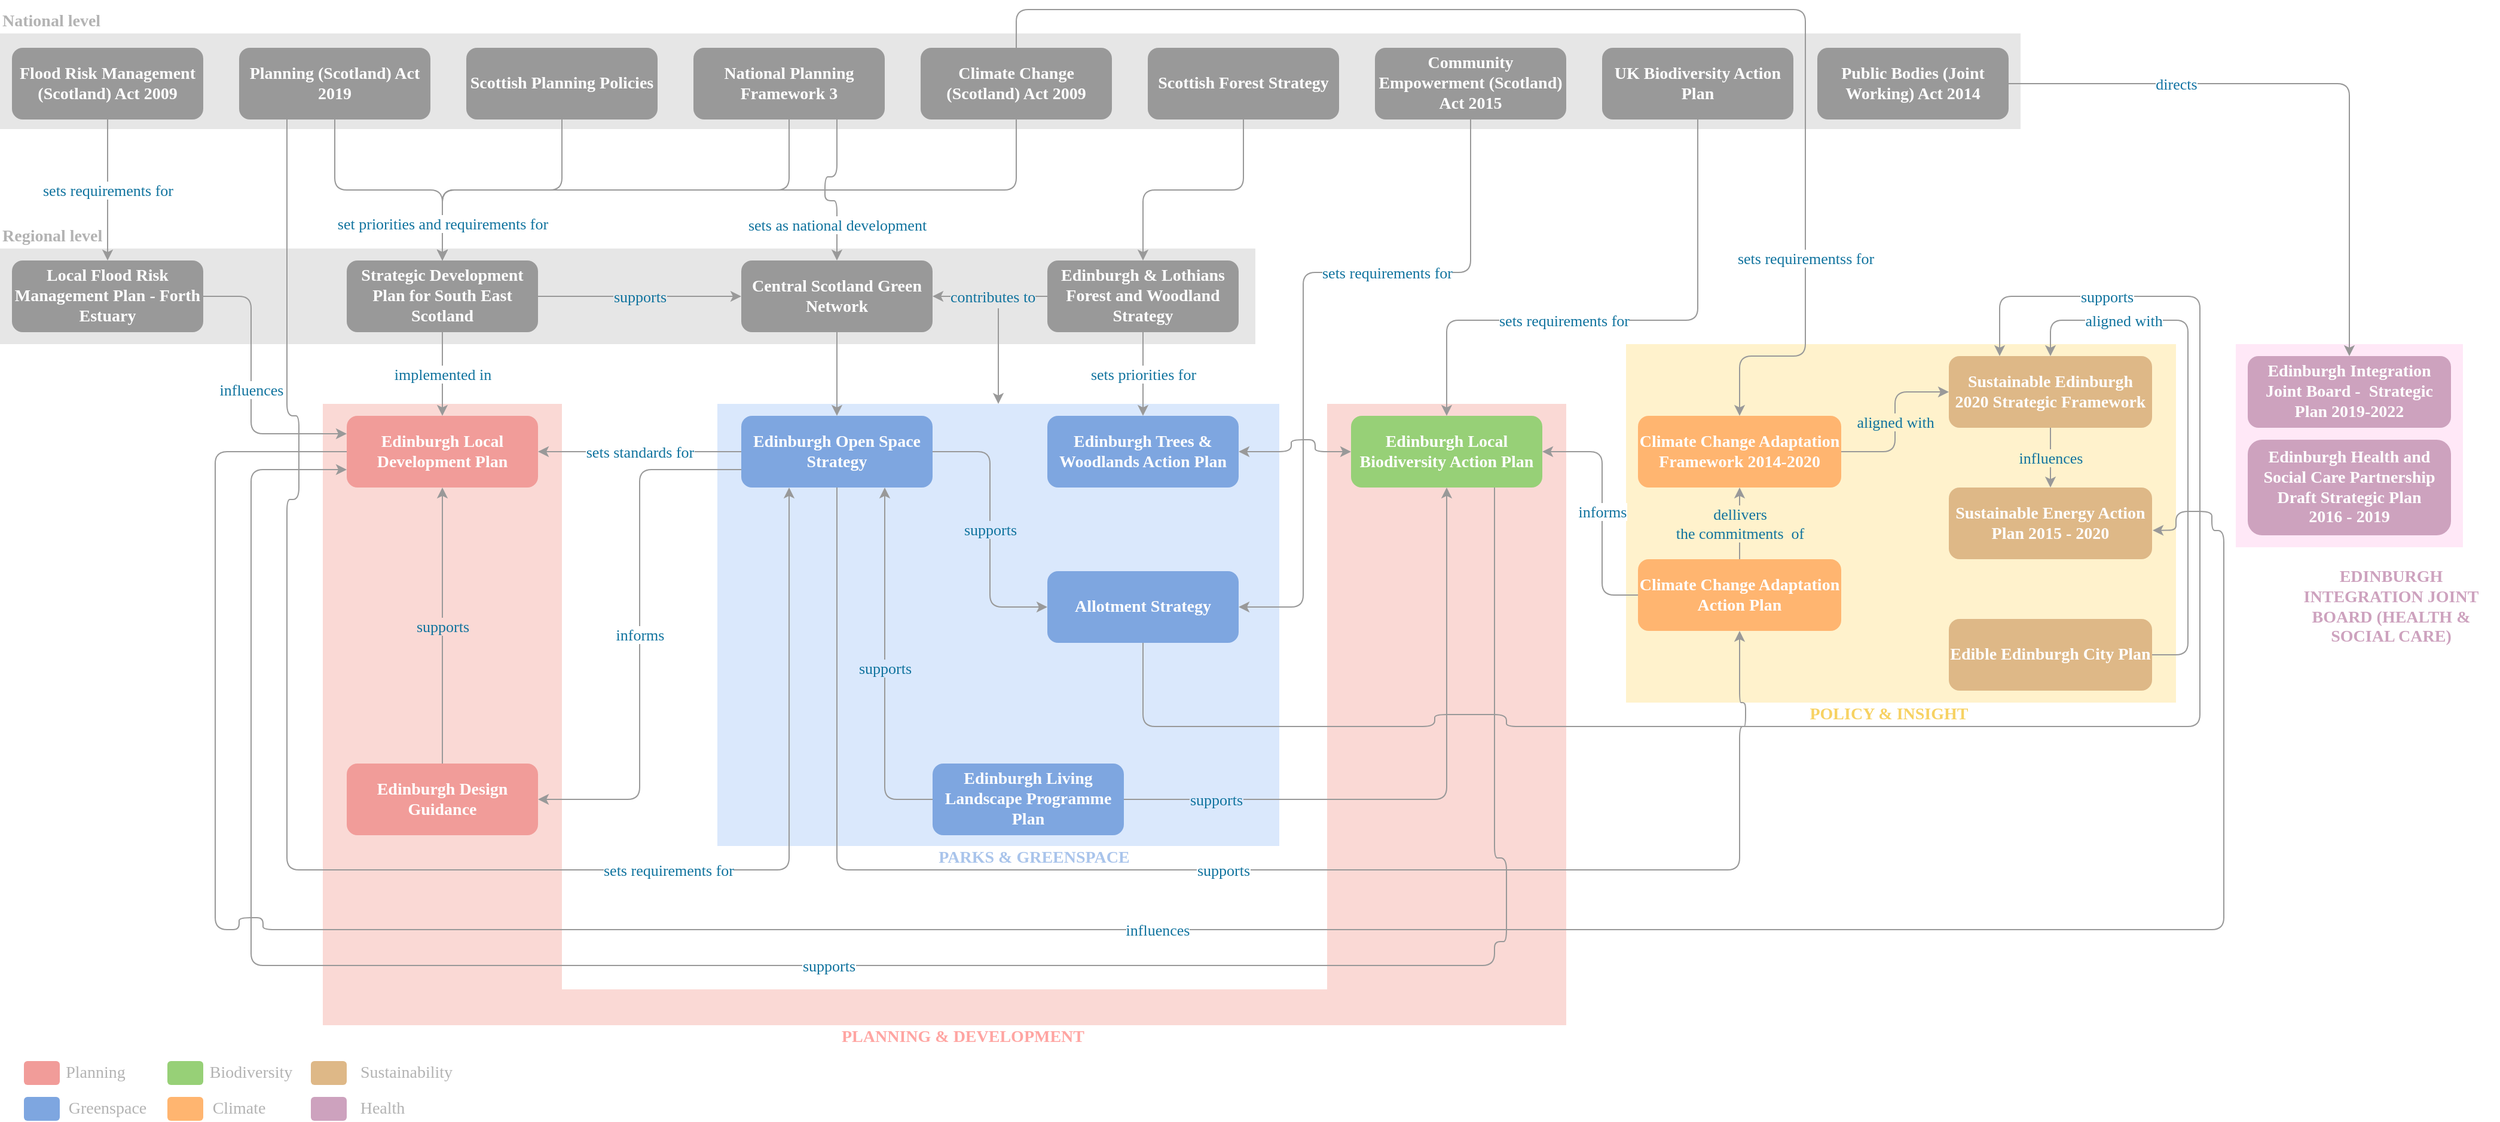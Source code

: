<mxfile version="13.6.0" type="github">
  <diagram id="8Yflhy8udfIKwnyC9lQC" name="Page-1">
    <mxGraphModel dx="1238" dy="-1700" grid="1" gridSize="10" guides="1" tooltips="1" connect="1" arrows="1" fold="1" page="1" pageScale="1" pageWidth="1169" pageHeight="827" math="0" shadow="0">
      <root>
        <mxCell id="0" />
        <mxCell id="1" parent="0" />
        <mxCell id="Hf7quNikZ0JMG7ykfvhg-1" value="" style="rounded=0;whiteSpace=wrap;html=1;fontFamily=Tahoma;fontSize=13;strokeColor=none;fillColor=#ffe8f7;" parent="1" vertex="1">
          <mxGeometry x="1930" y="2840" width="190" height="170" as="geometry" />
        </mxCell>
        <mxCell id="Hf7quNikZ0JMG7ykfvhg-2" value="" style="rounded=0;whiteSpace=wrap;html=1;fillColor=#E6E6E6;fontFamily=Tahoma;fontSize=13;strokeColor=none;" parent="1" vertex="1">
          <mxGeometry x="60" y="2760" width="1050" height="80" as="geometry" />
        </mxCell>
        <mxCell id="Hf7quNikZ0JMG7ykfvhg-3" value="" style="rounded=0;whiteSpace=wrap;html=1;fillColor=#E6E6E6;fontFamily=Tahoma;fontSize=13;strokeColor=none;" parent="1" vertex="1">
          <mxGeometry x="60" y="2580" width="1690" height="80" as="geometry" />
        </mxCell>
        <mxCell id="Hf7quNikZ0JMG7ykfvhg-4" value="" style="rounded=0;whiteSpace=wrap;html=1;fillColor=#FFF2CC;fontFamily=Tahoma;fontSize=13;strokeColor=none;" parent="1" vertex="1">
          <mxGeometry x="1420" y="2840" width="460" height="300" as="geometry" />
        </mxCell>
        <mxCell id="Hf7quNikZ0JMG7ykfvhg-5" value="" style="rounded=0;whiteSpace=wrap;html=1;fillColor=#fad9d5;fontFamily=Tahoma;fontSize=13;strokeColor=none;" parent="1" vertex="1">
          <mxGeometry x="1170" y="2890" width="200" height="520" as="geometry" />
        </mxCell>
        <mxCell id="Hf7quNikZ0JMG7ykfvhg-6" value="" style="rounded=0;whiteSpace=wrap;html=1;fillColor=#FAD9D5;fontFamily=Tahoma;fontSize=13;strokeColor=none;" parent="1" vertex="1">
          <mxGeometry x="330" y="2890" width="200" height="520" as="geometry" />
        </mxCell>
        <mxCell id="Hf7quNikZ0JMG7ykfvhg-7" value="" style="edgeStyle=orthogonalEdgeStyle;orthogonalLoop=1;jettySize=auto;html=1;labelBackgroundColor=#FFF2CC;startArrow=classic;startFill=1;endArrow=none;endFill=0;strokeColor=#999999;fontFamily=Tahoma;fontSize=14;fontColor=#F7D263;" parent="1" source="Hf7quNikZ0JMG7ykfvhg-8" edge="1">
          <mxGeometry relative="1" as="geometry">
            <mxPoint x="895" y="2810" as="targetPoint" />
          </mxGeometry>
        </mxCell>
        <mxCell id="Hf7quNikZ0JMG7ykfvhg-8" value="" style="rounded=0;whiteSpace=wrap;html=1;fillColor=#DAE8FC;fontFamily=Tahoma;fontSize=13;strokeColor=none;" parent="1" vertex="1">
          <mxGeometry x="660" y="2890" width="470" height="370" as="geometry" />
        </mxCell>
        <mxCell id="Hf7quNikZ0JMG7ykfvhg-9" value="sets requirements for" style="edgeStyle=orthogonalEdgeStyle;rounded=1;orthogonalLoop=1;jettySize=auto;html=1;exitX=0.5;exitY=1;exitDx=0;exitDy=0;entryX=0.5;entryY=0;entryDx=0;entryDy=0;strokeColor=#999999;fontFamily=Tahoma;fontSize=13;fontColor=#10739E;" parent="1" source="Hf7quNikZ0JMG7ykfvhg-10" target="Hf7quNikZ0JMG7ykfvhg-29" edge="1">
          <mxGeometry relative="1" as="geometry" />
        </mxCell>
        <mxCell id="Hf7quNikZ0JMG7ykfvhg-10" value="Flood Risk Management (Scotland) Act 2009" style="rounded=1;fillColor=#999999;strokeColor=none;fontColor=#FFFFFF;fontStyle=1;fontFamily=Tahoma;fontSize=14;whiteSpace=wrap;" parent="1" vertex="1">
          <mxGeometry x="70" y="2592" width="160" height="60" as="geometry" />
        </mxCell>
        <mxCell id="Hf7quNikZ0JMG7ykfvhg-11" style="edgeStyle=orthogonalEdgeStyle;orthogonalLoop=1;jettySize=auto;html=1;exitX=0.5;exitY=1;exitDx=0;exitDy=0;entryX=0.5;entryY=0;entryDx=0;entryDy=0;strokeColor=#999999;" parent="1" source="Hf7quNikZ0JMG7ykfvhg-13" target="Hf7quNikZ0JMG7ykfvhg-32" edge="1">
          <mxGeometry relative="1" as="geometry" />
        </mxCell>
        <mxCell id="Hf7quNikZ0JMG7ykfvhg-12" value="sets requirements for" style="edgeStyle=orthogonalEdgeStyle;orthogonalLoop=1;jettySize=auto;html=1;exitX=0.25;exitY=1;exitDx=0;exitDy=0;startFill=0;strokeColor=#999999;entryX=0.25;entryY=1;entryDx=0;entryDy=0;fontFamily=Tahoma;fontSize=13;fontColor=#10739E;" parent="1" source="Hf7quNikZ0JMG7ykfvhg-13" target="Hf7quNikZ0JMG7ykfvhg-44" edge="1">
          <mxGeometry x="0.395" relative="1" as="geometry">
            <mxPoint x="733" y="2960" as="targetPoint" />
            <Array as="points">
              <mxPoint x="300" y="2900" />
              <mxPoint x="310" y="2900" />
              <mxPoint x="310" y="2970" />
              <mxPoint x="300" y="2970" />
              <mxPoint x="300" y="3280" />
              <mxPoint x="720" y="3280" />
            </Array>
            <mxPoint x="-1" as="offset" />
          </mxGeometry>
        </mxCell>
        <mxCell id="Hf7quNikZ0JMG7ykfvhg-13" value="Planning (Scotland) Act 2019" style="rounded=1;fillColor=#999999;strokeColor=none;fontColor=#FFFFFF;fontStyle=1;fontFamily=Tahoma;fontSize=14;whiteSpace=wrap;" parent="1" vertex="1">
          <mxGeometry x="260" y="2592" width="160" height="60" as="geometry" />
        </mxCell>
        <mxCell id="Hf7quNikZ0JMG7ykfvhg-14" style="edgeStyle=orthogonalEdgeStyle;orthogonalLoop=1;jettySize=auto;html=1;exitX=0.5;exitY=1;exitDx=0;exitDy=0;strokeColor=#999999;entryX=0.5;entryY=0;entryDx=0;entryDy=0;" parent="1" source="Hf7quNikZ0JMG7ykfvhg-15" target="Hf7quNikZ0JMG7ykfvhg-32" edge="1">
          <mxGeometry relative="1" as="geometry">
            <mxPoint x="360" y="2770" as="targetPoint" />
          </mxGeometry>
        </mxCell>
        <mxCell id="Hf7quNikZ0JMG7ykfvhg-15" value="Scottish Planning Policies" style="rounded=1;fillColor=#999999;strokeColor=none;fontColor=#FFFFFF;fontStyle=1;fontFamily=Tahoma;fontSize=14;whiteSpace=wrap;" parent="1" vertex="1">
          <mxGeometry x="450" y="2592" width="160" height="60" as="geometry" />
        </mxCell>
        <mxCell id="Hf7quNikZ0JMG7ykfvhg-16" style="edgeStyle=orthogonalEdgeStyle;orthogonalLoop=1;jettySize=auto;html=1;exitX=0.5;exitY=1;exitDx=0;exitDy=0;entryX=0.5;entryY=0;entryDx=0;entryDy=0;strokeColor=#999999;" parent="1" source="Hf7quNikZ0JMG7ykfvhg-18" target="Hf7quNikZ0JMG7ykfvhg-32" edge="1">
          <mxGeometry relative="1" as="geometry" />
        </mxCell>
        <mxCell id="Hf7quNikZ0JMG7ykfvhg-17" value="sets as national development" style="edgeStyle=orthogonalEdgeStyle;orthogonalLoop=1;jettySize=auto;html=1;exitX=0.75;exitY=1;exitDx=0;exitDy=0;entryX=0.5;entryY=0;entryDx=0;entryDy=0;strokeColor=#999999;fontFamily=Tahoma;fontSize=13;fontColor=#10739E;" parent="1" source="Hf7quNikZ0JMG7ykfvhg-18" target="Hf7quNikZ0JMG7ykfvhg-34" edge="1">
          <mxGeometry x="0.565" relative="1" as="geometry">
            <Array as="points">
              <mxPoint x="760" y="2700" />
              <mxPoint x="750" y="2700" />
              <mxPoint x="750" y="2720" />
              <mxPoint x="760" y="2720" />
            </Array>
            <mxPoint as="offset" />
          </mxGeometry>
        </mxCell>
        <mxCell id="Hf7quNikZ0JMG7ykfvhg-18" value="National Planning Framework 3" style="rounded=1;fillColor=#999999;strokeColor=none;fontColor=#FFFFFF;fontStyle=1;fontFamily=Tahoma;fontSize=14;whiteSpace=wrap;" parent="1" vertex="1">
          <mxGeometry x="640" y="2592" width="160" height="60" as="geometry" />
        </mxCell>
        <mxCell id="Hf7quNikZ0JMG7ykfvhg-19" value="set priorities and requirements for" style="edgeStyle=orthogonalEdgeStyle;orthogonalLoop=1;jettySize=auto;html=1;exitX=0.5;exitY=1;exitDx=0;exitDy=0;strokeColor=#999999;entryX=0.5;entryY=0;entryDx=0;entryDy=0;fontFamily=Tahoma;fontSize=13;fontColor=#10739E;" parent="1" source="Hf7quNikZ0JMG7ykfvhg-21" target="Hf7quNikZ0JMG7ykfvhg-32" edge="1">
          <mxGeometry x="0.897" relative="1" as="geometry">
            <mxPoint x="360" y="2770" as="targetPoint" />
            <mxPoint as="offset" />
          </mxGeometry>
        </mxCell>
        <mxCell id="Hf7quNikZ0JMG7ykfvhg-20" value="sets requirementss for" style="edgeStyle=orthogonalEdgeStyle;orthogonalLoop=1;jettySize=auto;html=1;exitX=0.5;exitY=0;exitDx=0;exitDy=0;startFill=0;strokeColor=#999999;entryX=0.5;entryY=0;entryDx=0;entryDy=0;fontColor=#10739E;fontFamily=Tahoma;fontSize=13;" parent="1" source="Hf7quNikZ0JMG7ykfvhg-21" target="Hf7quNikZ0JMG7ykfvhg-55" edge="1">
          <mxGeometry x="0.654" relative="1" as="geometry">
            <mxPoint x="1510" y="2880" as="targetPoint" />
            <Array as="points">
              <mxPoint x="910" y="2560" />
              <mxPoint x="1570" y="2560" />
              <mxPoint x="1570" y="2850" />
              <mxPoint x="1515" y="2850" />
            </Array>
            <mxPoint y="1" as="offset" />
          </mxGeometry>
        </mxCell>
        <mxCell id="Hf7quNikZ0JMG7ykfvhg-21" value="Climate Change (Scotland) Act 2009" style="rounded=1;fillColor=#999999;strokeColor=none;fontColor=#FFFFFF;fontStyle=1;fontFamily=Tahoma;fontSize=14;whiteSpace=wrap;" parent="1" vertex="1">
          <mxGeometry x="830" y="2592" width="160" height="60" as="geometry" />
        </mxCell>
        <mxCell id="Hf7quNikZ0JMG7ykfvhg-22" style="edgeStyle=orthogonalEdgeStyle;orthogonalLoop=1;jettySize=auto;html=1;exitX=0.5;exitY=1;exitDx=0;exitDy=0;strokeColor=#999999;" parent="1" source="Hf7quNikZ0JMG7ykfvhg-23" target="Hf7quNikZ0JMG7ykfvhg-37" edge="1">
          <mxGeometry relative="1" as="geometry" />
        </mxCell>
        <mxCell id="Hf7quNikZ0JMG7ykfvhg-23" value="Scottish Forest Strategy" style="rounded=1;fillColor=#999999;strokeColor=none;fontColor=#FFFFFF;fontStyle=1;fontFamily=Tahoma;fontSize=14;whiteSpace=wrap;" parent="1" vertex="1">
          <mxGeometry x="1020" y="2592" width="160" height="60" as="geometry" />
        </mxCell>
        <mxCell id="Hf7quNikZ0JMG7ykfvhg-24" value="sets requirements for" style="edgeStyle=orthogonalEdgeStyle;orthogonalLoop=1;jettySize=auto;html=1;exitX=0.5;exitY=1;exitDx=0;exitDy=0;entryX=1;entryY=0.5;entryDx=0;entryDy=0;strokeColor=#999999;fontColor=#10739E;fontFamily=Tahoma;fontSize=13;" parent="1" source="Hf7quNikZ0JMG7ykfvhg-25" target="Hf7quNikZ0JMG7ykfvhg-48" edge="1">
          <mxGeometry x="-0.342" relative="1" as="geometry">
            <Array as="points">
              <mxPoint x="1290" y="2780" />
              <mxPoint x="1150" y="2780" />
              <mxPoint x="1150" y="3060" />
            </Array>
            <mxPoint as="offset" />
          </mxGeometry>
        </mxCell>
        <mxCell id="Hf7quNikZ0JMG7ykfvhg-25" value="Community Empowerment (Scotland) Act 2015" style="rounded=1;fillColor=#999999;strokeColor=none;fontColor=#FFFFFF;fontStyle=1;fontFamily=Tahoma;fontSize=14;whiteSpace=wrap;" parent="1" vertex="1">
          <mxGeometry x="1210" y="2592" width="160" height="60" as="geometry" />
        </mxCell>
        <mxCell id="Hf7quNikZ0JMG7ykfvhg-26" value="sets requirements for" style="edgeStyle=orthogonalEdgeStyle;orthogonalLoop=1;jettySize=auto;html=1;exitX=0.5;exitY=1;exitDx=0;exitDy=0;entryX=0.5;entryY=0;entryDx=0;entryDy=0;strokeColor=#999999;fontColor=#10739E;fontFamily=Tahoma;fontSize=13;" parent="1" source="Hf7quNikZ0JMG7ykfvhg-27" target="Hf7quNikZ0JMG7ykfvhg-53" edge="1">
          <mxGeometry x="0.224" relative="1" as="geometry">
            <Array as="points">
              <mxPoint x="1480" y="2820" />
              <mxPoint x="1270" y="2820" />
            </Array>
            <mxPoint as="offset" />
          </mxGeometry>
        </mxCell>
        <mxCell id="Hf7quNikZ0JMG7ykfvhg-27" value="UK Biodiversity Action Plan" style="rounded=1;fillColor=#999999;strokeColor=none;fontColor=#FFFFFF;fontStyle=1;fontFamily=Tahoma;fontSize=14;whiteSpace=wrap;" parent="1" vertex="1">
          <mxGeometry x="1400" y="2592" width="160" height="60" as="geometry" />
        </mxCell>
        <mxCell id="Hf7quNikZ0JMG7ykfvhg-28" value="influences" style="edgeStyle=orthogonalEdgeStyle;orthogonalLoop=1;jettySize=auto;html=1;exitX=1;exitY=0.5;exitDx=0;exitDy=0;entryX=0;entryY=0.25;entryDx=0;entryDy=0;startFill=0;strokeColor=#999999;fontFamily=Tahoma;fontSize=13;fontColor=#10739E;" parent="1" source="Hf7quNikZ0JMG7ykfvhg-29" target="Hf7quNikZ0JMG7ykfvhg-39" edge="1">
          <mxGeometry relative="1" as="geometry">
            <Array as="points">
              <mxPoint x="270" y="2800" />
              <mxPoint x="270" y="2915" />
            </Array>
          </mxGeometry>
        </mxCell>
        <mxCell id="Hf7quNikZ0JMG7ykfvhg-29" value="Local Flood Risk Management Plan - Forth Estuary " style="rounded=1;fillColor=#999999;strokeColor=none;fontColor=#FFFFFF;fontStyle=1;fontFamily=Tahoma;fontSize=14;whiteSpace=wrap;" parent="1" vertex="1">
          <mxGeometry x="70" y="2770" width="160" height="60" as="geometry" />
        </mxCell>
        <mxCell id="Hf7quNikZ0JMG7ykfvhg-30" value="supports" style="edgeStyle=orthogonalEdgeStyle;orthogonalLoop=1;jettySize=auto;html=1;exitX=1;exitY=0.5;exitDx=0;exitDy=0;entryX=0;entryY=0.5;entryDx=0;entryDy=0;strokeColor=#999999;fontFamily=Tahoma;fontSize=13;fontColor=#10739E;labelBackgroundColor=#E6E6E6;" parent="1" source="Hf7quNikZ0JMG7ykfvhg-32" target="Hf7quNikZ0JMG7ykfvhg-34" edge="1">
          <mxGeometry relative="1" as="geometry" />
        </mxCell>
        <mxCell id="Hf7quNikZ0JMG7ykfvhg-31" value="implemented in" style="edgeStyle=orthogonalEdgeStyle;orthogonalLoop=1;jettySize=auto;html=1;exitX=0.5;exitY=1;exitDx=0;exitDy=0;entryX=0.5;entryY=0;entryDx=0;entryDy=0;startFill=0;strokeColor=#999999;fontFamily=Tahoma;fontSize=13;fontColor=#10739E;" parent="1" source="Hf7quNikZ0JMG7ykfvhg-32" target="Hf7quNikZ0JMG7ykfvhg-39" edge="1">
          <mxGeometry relative="1" as="geometry" />
        </mxCell>
        <mxCell id="Hf7quNikZ0JMG7ykfvhg-32" value="Strategic Development Plan for South East Scotland" style="rounded=1;fillColor=#999999;strokeColor=none;fontColor=#FFFFFF;fontStyle=1;fontFamily=Tahoma;fontSize=14;whiteSpace=wrap;" parent="1" vertex="1">
          <mxGeometry x="350" y="2770" width="160" height="60" as="geometry" />
        </mxCell>
        <mxCell id="Hf7quNikZ0JMG7ykfvhg-33" style="edgeStyle=orthogonalEdgeStyle;orthogonalLoop=1;jettySize=auto;html=1;exitX=0.5;exitY=1;exitDx=0;exitDy=0;entryX=0.5;entryY=0;entryDx=0;entryDy=0;strokeColor=#999999;" parent="1" source="Hf7quNikZ0JMG7ykfvhg-34" target="Hf7quNikZ0JMG7ykfvhg-44" edge="1">
          <mxGeometry relative="1" as="geometry" />
        </mxCell>
        <mxCell id="Hf7quNikZ0JMG7ykfvhg-34" value="Central Scotland Green Network" style="rounded=1;fillColor=#999999;strokeColor=none;fontColor=#FFFFFF;fontStyle=1;fontFamily=Tahoma;fontSize=14;whiteSpace=wrap;" parent="1" vertex="1">
          <mxGeometry x="680" y="2770" width="160" height="60" as="geometry" />
        </mxCell>
        <mxCell id="Hf7quNikZ0JMG7ykfvhg-35" value="contributes to" style="edgeStyle=orthogonalEdgeStyle;orthogonalLoop=1;jettySize=auto;html=1;exitX=0;exitY=0.5;exitDx=0;exitDy=0;strokeColor=#999999;fontColor=#10739E;fontFamily=Tahoma;fontSize=13;labelBackgroundColor=#E6E6E6;" parent="1" source="Hf7quNikZ0JMG7ykfvhg-37" edge="1">
          <mxGeometry x="-0.042" relative="1" as="geometry">
            <mxPoint x="920.0" y="2800" as="sourcePoint" />
            <mxPoint x="840" y="2800" as="targetPoint" />
            <mxPoint as="offset" />
          </mxGeometry>
        </mxCell>
        <mxCell id="Hf7quNikZ0JMG7ykfvhg-36" value="sets priorities for" style="edgeStyle=orthogonalEdgeStyle;orthogonalLoop=1;jettySize=auto;html=1;exitX=0.5;exitY=1;exitDx=0;exitDy=0;entryX=0.5;entryY=0;entryDx=0;entryDy=0;strokeColor=#999999;fontColor=#10739E;fontFamily=Tahoma;fontSize=13;" parent="1" source="Hf7quNikZ0JMG7ykfvhg-37" target="Hf7quNikZ0JMG7ykfvhg-46" edge="1">
          <mxGeometry relative="1" as="geometry" />
        </mxCell>
        <mxCell id="Hf7quNikZ0JMG7ykfvhg-37" value="Edinburgh &amp; Lothians Forest and Woodland Strategy" style="rounded=1;fillColor=#999999;strokeColor=none;fontColor=#FFFFFF;fontStyle=1;fontFamily=Tahoma;fontSize=14;whiteSpace=wrap;" parent="1" vertex="1">
          <mxGeometry x="936" y="2770" width="160" height="60" as="geometry" />
        </mxCell>
        <mxCell id="Hf7quNikZ0JMG7ykfvhg-38" value="influences" style="edgeStyle=orthogonalEdgeStyle;orthogonalLoop=1;jettySize=auto;html=1;exitX=0;exitY=0.5;exitDx=0;exitDy=0;startFill=0;strokeColor=#999999;entryX=1.003;entryY=0.597;entryDx=0;entryDy=0;entryPerimeter=0;fontColor=#10739E;fontFamily=Tahoma;fontSize=13;" parent="1" source="Hf7quNikZ0JMG7ykfvhg-39" target="Hf7quNikZ0JMG7ykfvhg-61" edge="1">
          <mxGeometry relative="1" as="geometry">
            <mxPoint x="1850" y="3000" as="targetPoint" />
            <Array as="points">
              <mxPoint x="240" y="2930" />
              <mxPoint x="240" y="3330" />
              <mxPoint x="260" y="3330" />
              <mxPoint x="260" y="3320" />
              <mxPoint x="280" y="3320" />
              <mxPoint x="280" y="3330" />
              <mxPoint x="1920" y="3330" />
              <mxPoint x="1920" y="2996" />
              <mxPoint x="1910" y="2996" />
              <mxPoint x="1910" y="2980" />
              <mxPoint x="1880" y="2980" />
              <mxPoint x="1880" y="2996" />
            </Array>
          </mxGeometry>
        </mxCell>
        <mxCell id="Hf7quNikZ0JMG7ykfvhg-39" value="Edinburgh Local Development Plan" style="rounded=1;fillColor=#F19C99;strokeColor=none;fontColor=#FFFFFF;fontStyle=1;fontFamily=Tahoma;fontSize=14;whiteSpace=wrap;" parent="1" vertex="1">
          <mxGeometry x="350" y="2900" width="160" height="60" as="geometry" />
        </mxCell>
        <mxCell id="Hf7quNikZ0JMG7ykfvhg-40" value="sets standards for" style="edgeStyle=orthogonalEdgeStyle;orthogonalLoop=1;jettySize=auto;html=1;exitX=0;exitY=0.5;exitDx=0;exitDy=0;entryX=1;entryY=0.5;entryDx=0;entryDy=0;startFill=0;strokeColor=#999999;fontFamily=Tahoma;fontSize=13;fontColor=#10739E;" parent="1" source="Hf7quNikZ0JMG7ykfvhg-44" target="Hf7quNikZ0JMG7ykfvhg-39" edge="1">
          <mxGeometry relative="1" as="geometry" />
        </mxCell>
        <mxCell id="Hf7quNikZ0JMG7ykfvhg-41" value="informs" style="edgeStyle=orthogonalEdgeStyle;orthogonalLoop=1;jettySize=auto;html=1;exitX=0;exitY=0.75;exitDx=0;exitDy=0;entryX=1;entryY=0.5;entryDx=0;entryDy=0;startFill=0;strokeColor=#999999;fontFamily=Tahoma;fontSize=13;fontColor=#10739E;" parent="1" source="Hf7quNikZ0JMG7ykfvhg-44" target="Hf7quNikZ0JMG7ykfvhg-65" edge="1">
          <mxGeometry relative="1" as="geometry" />
        </mxCell>
        <mxCell id="Hf7quNikZ0JMG7ykfvhg-42" value="supports" style="edgeStyle=orthogonalEdgeStyle;orthogonalLoop=1;jettySize=auto;html=1;exitX=0.5;exitY=1;exitDx=0;exitDy=0;entryX=0.5;entryY=1;entryDx=0;entryDy=0;startFill=0;strokeColor=#999999;fontColor=#10739E;fontFamily=Tahoma;fontSize=13;" parent="1" source="Hf7quNikZ0JMG7ykfvhg-44" target="Hf7quNikZ0JMG7ykfvhg-58" edge="1">
          <mxGeometry relative="1" as="geometry">
            <Array as="points">
              <mxPoint x="760" y="3280" />
              <mxPoint x="1515" y="3280" />
              <mxPoint x="1515" y="3160" />
              <mxPoint x="1520" y="3160" />
              <mxPoint x="1520" y="3140" />
              <mxPoint x="1515" y="3140" />
            </Array>
          </mxGeometry>
        </mxCell>
        <mxCell id="Hf7quNikZ0JMG7ykfvhg-43" value="supports" style="edgeStyle=orthogonalEdgeStyle;orthogonalLoop=1;jettySize=auto;html=1;exitX=1;exitY=0.5;exitDx=0;exitDy=0;entryX=0;entryY=0.5;entryDx=0;entryDy=0;startFill=0;strokeColor=#999999;fontColor=#10739E;fontFamily=Tahoma;fontSize=13;labelBackgroundColor=#DAE8FC;" parent="1" source="Hf7quNikZ0JMG7ykfvhg-44" target="Hf7quNikZ0JMG7ykfvhg-48" edge="1">
          <mxGeometry relative="1" as="geometry" />
        </mxCell>
        <mxCell id="Hf7quNikZ0JMG7ykfvhg-44" value="Edinburgh Open Space Strategy" style="rounded=1;fillColor=#7EA6E0;strokeColor=none;fontColor=#FFFFFF;fontStyle=1;fontFamily=Tahoma;fontSize=14;whiteSpace=wrap;" parent="1" vertex="1">
          <mxGeometry x="680" y="2900" width="160" height="60" as="geometry" />
        </mxCell>
        <mxCell id="Hf7quNikZ0JMG7ykfvhg-45" style="edgeStyle=orthogonalEdgeStyle;orthogonalLoop=1;jettySize=auto;html=1;exitX=1;exitY=0.5;exitDx=0;exitDy=0;entryX=0;entryY=0.5;entryDx=0;entryDy=0;strokeColor=#999999;startArrow=classic;startFill=1;" parent="1" source="Hf7quNikZ0JMG7ykfvhg-46" target="Hf7quNikZ0JMG7ykfvhg-53" edge="1">
          <mxGeometry relative="1" as="geometry">
            <Array as="points">
              <mxPoint x="1140" y="2930" />
              <mxPoint x="1140" y="2920" />
              <mxPoint x="1160" y="2920" />
              <mxPoint x="1160" y="2930" />
            </Array>
          </mxGeometry>
        </mxCell>
        <mxCell id="Hf7quNikZ0JMG7ykfvhg-46" value="Edinburgh Trees &amp; Woodlands Action Plan" style="rounded=1;fillColor=#7EA6E0;strokeColor=none;fontColor=#FFFFFF;fontStyle=1;fontFamily=Tahoma;fontSize=14;whiteSpace=wrap;" parent="1" vertex="1">
          <mxGeometry x="936" y="2900" width="160" height="60" as="geometry" />
        </mxCell>
        <mxCell id="Hf7quNikZ0JMG7ykfvhg-47" value="supports" style="edgeStyle=orthogonalEdgeStyle;orthogonalLoop=1;jettySize=auto;html=1;exitX=0.5;exitY=1;exitDx=0;exitDy=0;entryX=0.25;entryY=0;entryDx=0;entryDy=0;startFill=0;strokeColor=#999999;fontColor=#10739E;fontFamily=Tahoma;fontSize=13;" parent="1" source="Hf7quNikZ0JMG7ykfvhg-48" target="Hf7quNikZ0JMG7ykfvhg-60" edge="1">
          <mxGeometry x="0.821" relative="1" as="geometry">
            <Array as="points">
              <mxPoint x="1016" y="3160" />
              <mxPoint x="1260" y="3160" />
              <mxPoint x="1260" y="3150" />
              <mxPoint x="1320" y="3150" />
              <mxPoint x="1320" y="3160" />
              <mxPoint x="1900" y="3160" />
              <mxPoint x="1900" y="2800" />
              <mxPoint x="1733" y="2800" />
            </Array>
            <mxPoint as="offset" />
          </mxGeometry>
        </mxCell>
        <mxCell id="Hf7quNikZ0JMG7ykfvhg-48" value="Allotment Strategy" style="rounded=1;fillColor=#7EA6E0;strokeColor=none;fontColor=#FFFFFF;fontStyle=1;fontFamily=Tahoma;fontSize=14;whiteSpace=wrap;" parent="1" vertex="1">
          <mxGeometry x="936" y="3030" width="160" height="60" as="geometry" />
        </mxCell>
        <mxCell id="Hf7quNikZ0JMG7ykfvhg-49" value="supports" style="edgeStyle=orthogonalEdgeStyle;orthogonalLoop=1;jettySize=auto;html=1;exitX=1;exitY=0.5;exitDx=0;exitDy=0;entryX=0.5;entryY=1;entryDx=0;entryDy=0;strokeColor=#999999;fontColor=#10739E;fontFamily=Tahoma;fontSize=13;labelBackgroundColor=#DAE8FC;" parent="1" source="Hf7quNikZ0JMG7ykfvhg-51" target="Hf7quNikZ0JMG7ykfvhg-53" edge="1">
          <mxGeometry x="-0.71" relative="1" as="geometry">
            <mxPoint as="offset" />
          </mxGeometry>
        </mxCell>
        <mxCell id="Hf7quNikZ0JMG7ykfvhg-50" value="supports" style="edgeStyle=orthogonalEdgeStyle;orthogonalLoop=1;jettySize=auto;html=1;exitX=0;exitY=0.5;exitDx=0;exitDy=0;entryX=0.75;entryY=1;entryDx=0;entryDy=0;startFill=0;strokeColor=#999999;fontColor=#10739E;fontFamily=Tahoma;fontSize=13;labelBackgroundColor=#DAE8FC;" parent="1" source="Hf7quNikZ0JMG7ykfvhg-51" target="Hf7quNikZ0JMG7ykfvhg-44" edge="1">
          <mxGeometry relative="1" as="geometry" />
        </mxCell>
        <mxCell id="Hf7quNikZ0JMG7ykfvhg-51" value="Edinburgh Living Landscape Programme Plan" style="rounded=1;fillColor=#7EA6E0;strokeColor=none;fontColor=#FFFFFF;fontStyle=1;fontFamily=Tahoma;fontSize=14;whiteSpace=wrap;" parent="1" vertex="1">
          <mxGeometry x="840" y="3191" width="160" height="60" as="geometry" />
        </mxCell>
        <mxCell id="Hf7quNikZ0JMG7ykfvhg-52" value="supports" style="edgeStyle=orthogonalEdgeStyle;orthogonalLoop=1;jettySize=auto;html=1;exitX=0;exitY=0.75;exitDx=0;exitDy=0;entryX=0.75;entryY=1;entryDx=0;entryDy=0;startFill=1;strokeColor=#999999;startArrow=classic;endArrow=none;endFill=0;fontColor=#10739E;fontFamily=Tahoma;fontSize=13;" parent="1" source="Hf7quNikZ0JMG7ykfvhg-39" target="Hf7quNikZ0JMG7ykfvhg-53" edge="1">
          <mxGeometry relative="1" as="geometry">
            <Array as="points">
              <mxPoint x="270" y="2945" />
              <mxPoint x="270" y="3360" />
              <mxPoint x="1310" y="3360" />
              <mxPoint x="1310" y="3340" />
              <mxPoint x="1320" y="3340" />
              <mxPoint x="1320" y="3270" />
              <mxPoint x="1310" y="3270" />
            </Array>
          </mxGeometry>
        </mxCell>
        <mxCell id="Hf7quNikZ0JMG7ykfvhg-53" value="Edinburgh Local Biodiversity Action Plan" style="rounded=1;fillColor=#97D077;strokeColor=none;fontColor=#FFFFFF;fontStyle=1;fontFamily=Tahoma;fontSize=14;whiteSpace=wrap;" parent="1" vertex="1">
          <mxGeometry x="1190" y="2900" width="160" height="60" as="geometry" />
        </mxCell>
        <mxCell id="Hf7quNikZ0JMG7ykfvhg-54" value="aligned with" style="edgeStyle=orthogonalEdgeStyle;orthogonalLoop=1;jettySize=auto;html=1;exitX=1;exitY=0.5;exitDx=0;exitDy=0;entryX=0;entryY=0.5;entryDx=0;entryDy=0;startFill=0;strokeColor=#999999;fontColor=#10739E;fontFamily=Tahoma;fontSize=13;labelBackgroundColor=#FFF2CC;" parent="1" source="Hf7quNikZ0JMG7ykfvhg-55" target="Hf7quNikZ0JMG7ykfvhg-60" edge="1">
          <mxGeometry relative="1" as="geometry" />
        </mxCell>
        <mxCell id="Hf7quNikZ0JMG7ykfvhg-55" value="Climate Change Adaptation Framework 2014-2020" style="rounded=1;fillColor=#FFB570;strokeColor=none;fontColor=#FFFFFF;fontStyle=1;fontFamily=Tahoma;fontSize=14;whiteSpace=wrap;" parent="1" vertex="1">
          <mxGeometry x="1430" y="2900" width="170" height="60" as="geometry" />
        </mxCell>
        <mxCell id="Hf7quNikZ0JMG7ykfvhg-56" value="informs" style="edgeStyle=orthogonalEdgeStyle;orthogonalLoop=1;jettySize=auto;html=1;exitX=0;exitY=0.5;exitDx=0;exitDy=0;entryX=1;entryY=0.5;entryDx=0;entryDy=0;startArrow=none;startFill=0;strokeColor=#999999;fontColor=#10739E;fontFamily=Tahoma;fontSize=13;" parent="1" source="Hf7quNikZ0JMG7ykfvhg-58" target="Hf7quNikZ0JMG7ykfvhg-53" edge="1">
          <mxGeometry relative="1" as="geometry">
            <Array as="points">
              <mxPoint x="1400" y="3050" />
              <mxPoint x="1400" y="2930" />
            </Array>
            <mxPoint as="offset" />
          </mxGeometry>
        </mxCell>
        <mxCell id="Hf7quNikZ0JMG7ykfvhg-57" value="&lt;div&gt;dellivers &lt;br&gt;&lt;/div&gt;&lt;div&gt;the commitments&amp;nbsp; of&lt;br&gt;&lt;/div&gt;" style="edgeStyle=orthogonalEdgeStyle;orthogonalLoop=1;jettySize=auto;html=1;exitX=0.5;exitY=0;exitDx=0;exitDy=0;entryX=0.5;entryY=1;entryDx=0;entryDy=0;startFill=0;strokeColor=#999999;fontColor=#10739E;fontFamily=Tahoma;fontSize=13;labelBackgroundColor=#FFF2CC;" parent="1" source="Hf7quNikZ0JMG7ykfvhg-58" target="Hf7quNikZ0JMG7ykfvhg-55" edge="1">
          <mxGeometry relative="1" as="geometry" />
        </mxCell>
        <mxCell id="Hf7quNikZ0JMG7ykfvhg-58" value="Climate Change Adaptation Action Plan" style="rounded=1;fillColor=#FFB570;strokeColor=none;fontColor=#FFFFFF;fontStyle=1;fontFamily=Tahoma;fontSize=14;whiteSpace=wrap;" parent="1" vertex="1">
          <mxGeometry x="1430" y="3020" width="170" height="60" as="geometry" />
        </mxCell>
        <mxCell id="Hf7quNikZ0JMG7ykfvhg-59" value="influences" style="edgeStyle=orthogonalEdgeStyle;orthogonalLoop=1;jettySize=auto;html=1;exitX=0.5;exitY=1;exitDx=0;exitDy=0;startFill=0;strokeColor=#999999;fontColor=#10739E;fontFamily=Tahoma;fontSize=13;labelBackgroundColor=#FFF2CC;" parent="1" source="Hf7quNikZ0JMG7ykfvhg-60" target="Hf7quNikZ0JMG7ykfvhg-61" edge="1">
          <mxGeometry relative="1" as="geometry" />
        </mxCell>
        <mxCell id="Hf7quNikZ0JMG7ykfvhg-60" value="Sustainable Edinburgh 2020 Strategic Framework" style="rounded=1;strokeColor=none;fontColor=#FFFFFF;fontStyle=1;fontFamily=Tahoma;fontSize=14;whiteSpace=wrap;fillColor=#DEB887;" parent="1" vertex="1">
          <mxGeometry x="1690" y="2850" width="170" height="60" as="geometry" />
        </mxCell>
        <mxCell id="Hf7quNikZ0JMG7ykfvhg-61" value="Sustainable Energy Action Plan 2015 - 2020" style="rounded=1;strokeColor=none;fontColor=#FFFFFF;fontStyle=1;fontFamily=Tahoma;fontSize=14;whiteSpace=wrap;fillColor=#DEB887;" parent="1" vertex="1">
          <mxGeometry x="1690" y="2960" width="170" height="60" as="geometry" />
        </mxCell>
        <mxCell id="Hf7quNikZ0JMG7ykfvhg-62" value="aligned with" style="edgeStyle=orthogonalEdgeStyle;orthogonalLoop=1;jettySize=auto;html=1;exitX=1;exitY=0.5;exitDx=0;exitDy=0;entryX=0.5;entryY=0;entryDx=0;entryDy=0;startFill=0;strokeColor=#999999;fontColor=#10739E;fontFamily=Tahoma;fontSize=13;" parent="1" source="Hf7quNikZ0JMG7ykfvhg-63" target="Hf7quNikZ0JMG7ykfvhg-60" edge="1">
          <mxGeometry x="0.6" relative="1" as="geometry">
            <Array as="points">
              <mxPoint x="1890" y="3100" />
              <mxPoint x="1890" y="2820" />
              <mxPoint x="1775" y="2820" />
            </Array>
            <mxPoint as="offset" />
          </mxGeometry>
        </mxCell>
        <mxCell id="Hf7quNikZ0JMG7ykfvhg-63" value="Edible Edinburgh City Plan" style="rounded=1;strokeColor=none;fontColor=#FFFFFF;fontStyle=1;fontFamily=Tahoma;fontSize=14;whiteSpace=wrap;fillColor=#DEB887;" parent="1" vertex="1">
          <mxGeometry x="1690" y="3070" width="170" height="60" as="geometry" />
        </mxCell>
        <mxCell id="Hf7quNikZ0JMG7ykfvhg-64" value="supports" style="edgeStyle=orthogonalEdgeStyle;orthogonalLoop=1;jettySize=auto;html=1;exitX=0.5;exitY=0;exitDx=0;exitDy=0;startFill=0;strokeColor=#999999;fontFamily=Tahoma;fontSize=13;fontColor=#10739E;labelBackgroundColor=#FAD9D5;" parent="1" source="Hf7quNikZ0JMG7ykfvhg-65" target="Hf7quNikZ0JMG7ykfvhg-39" edge="1">
          <mxGeometry relative="1" as="geometry" />
        </mxCell>
        <mxCell id="Hf7quNikZ0JMG7ykfvhg-65" value="Edinburgh Design Guidance" style="rounded=1;fillColor=#F19C99;strokeColor=none;fontColor=#FFFFFF;fontStyle=1;fontFamily=Tahoma;fontSize=14;whiteSpace=wrap;" parent="1" vertex="1">
          <mxGeometry x="350" y="3191" width="160" height="60" as="geometry" />
        </mxCell>
        <mxCell id="Hf7quNikZ0JMG7ykfvhg-66" value="" style="rounded=0;whiteSpace=wrap;html=1;fillColor=#fad9d5;fontFamily=Tahoma;fontSize=13;strokeColor=none;" parent="1" vertex="1">
          <mxGeometry x="330" y="3380" width="1030" height="30" as="geometry" />
        </mxCell>
        <mxCell id="Hf7quNikZ0JMG7ykfvhg-67" value="PLANNING &amp;amp; DEVELOPMENT" style="text;html=1;strokeColor=none;fillColor=none;align=center;verticalAlign=middle;whiteSpace=wrap;rounded=0;fontFamily=Tahoma;fontSize=14;fontColor=#FFA5A2;fontStyle=1;" parent="1" vertex="1">
          <mxGeometry x="752.5" y="3410" width="225" height="20" as="geometry" />
        </mxCell>
        <mxCell id="Hf7quNikZ0JMG7ykfvhg-68" value="PARKS &amp;amp; GREENSPACE" style="text;html=1;strokeColor=none;fillColor=none;align=center;verticalAlign=middle;whiteSpace=wrap;rounded=0;fontFamily=Tahoma;fontSize=14;fontColor=#A9C4EB;fontStyle=1;" parent="1" vertex="1">
          <mxGeometry x="830" y="3260" width="190" height="20" as="geometry" />
        </mxCell>
        <mxCell id="Hf7quNikZ0JMG7ykfvhg-69" value="POLICY &amp;amp; INSIGHT" style="text;html=1;strokeColor=none;fillColor=none;align=center;verticalAlign=middle;whiteSpace=wrap;rounded=0;fontFamily=Tahoma;fontSize=14;fontColor=#F7D263;fontStyle=1;" parent="1" vertex="1">
          <mxGeometry x="1570" y="3140" width="140" height="20" as="geometry" />
        </mxCell>
        <mxCell id="Hf7quNikZ0JMG7ykfvhg-70" value="National level" style="text;html=1;strokeColor=none;fillColor=none;align=left;verticalAlign=middle;whiteSpace=wrap;rounded=0;fontFamily=Tahoma;fontSize=14;fontColor=#B3B3B3;fontStyle=1;" parent="1" vertex="1">
          <mxGeometry x="60" y="2560" width="210" height="20" as="geometry" />
        </mxCell>
        <mxCell id="Hf7quNikZ0JMG7ykfvhg-71" value="Regional level" style="text;html=1;strokeColor=none;fillColor=none;align=left;verticalAlign=middle;whiteSpace=wrap;rounded=0;fontFamily=Tahoma;fontSize=14;fontColor=#B3B3B3;fontStyle=1;labelBackgroundColor=#ffffff;" parent="1" vertex="1">
          <mxGeometry x="60" y="2740" width="210" height="20" as="geometry" />
        </mxCell>
        <mxCell id="Hf7quNikZ0JMG7ykfvhg-72" value="" style="rounded=1;fillColor=#F19C99;strokeColor=none;fontColor=#FFFFFF;fontStyle=1;fontFamily=Tahoma;fontSize=14;whiteSpace=wrap;" parent="1" vertex="1">
          <mxGeometry x="80" y="3440" width="30" height="20" as="geometry" />
        </mxCell>
        <mxCell id="Hf7quNikZ0JMG7ykfvhg-73" value="Planning" style="text;html=1;strokeColor=none;fillColor=none;align=center;verticalAlign=middle;whiteSpace=wrap;rounded=0;labelBackgroundColor=#ffffff;fontFamily=Tahoma;fontSize=14;fontColor=#B3B3B3;" parent="1" vertex="1">
          <mxGeometry x="120" y="3440" width="40" height="20" as="geometry" />
        </mxCell>
        <mxCell id="Hf7quNikZ0JMG7ykfvhg-74" value="" style="rounded=1;fillColor=#7EA6E0;strokeColor=none;fontColor=#FFFFFF;fontStyle=1;fontFamily=Tahoma;fontSize=14;whiteSpace=wrap;" parent="1" vertex="1">
          <mxGeometry x="80" y="3470" width="30" height="20" as="geometry" />
        </mxCell>
        <mxCell id="Hf7quNikZ0JMG7ykfvhg-75" value="Greenspace" style="text;html=1;strokeColor=none;fillColor=none;align=center;verticalAlign=middle;whiteSpace=wrap;rounded=0;labelBackgroundColor=#ffffff;fontFamily=Tahoma;fontSize=14;fontColor=#B3B3B3;" parent="1" vertex="1">
          <mxGeometry x="130" y="3470" width="40" height="20" as="geometry" />
        </mxCell>
        <mxCell id="Hf7quNikZ0JMG7ykfvhg-76" value="" style="rounded=1;fillColor=#97D077;strokeColor=none;fontColor=#FFFFFF;fontStyle=1;fontFamily=Tahoma;fontSize=14;whiteSpace=wrap;" parent="1" vertex="1">
          <mxGeometry x="200" y="3440" width="30" height="20" as="geometry" />
        </mxCell>
        <mxCell id="Hf7quNikZ0JMG7ykfvhg-77" value="Biodiversity" style="text;html=1;strokeColor=none;fillColor=none;align=center;verticalAlign=middle;whiteSpace=wrap;rounded=0;labelBackgroundColor=#ffffff;fontFamily=Tahoma;fontSize=14;fontColor=#B3B3B3;" parent="1" vertex="1">
          <mxGeometry x="250" y="3440" width="40" height="20" as="geometry" />
        </mxCell>
        <mxCell id="Hf7quNikZ0JMG7ykfvhg-78" value="" style="rounded=1;fillColor=#FFB570;strokeColor=none;fontColor=#FFFFFF;fontStyle=1;fontFamily=Tahoma;fontSize=14;whiteSpace=wrap;" parent="1" vertex="1">
          <mxGeometry x="200" y="3470" width="30" height="20" as="geometry" />
        </mxCell>
        <mxCell id="Hf7quNikZ0JMG7ykfvhg-79" value="Climate" style="text;html=1;strokeColor=none;fillColor=none;align=center;verticalAlign=middle;whiteSpace=wrap;rounded=0;labelBackgroundColor=#ffffff;fontFamily=Tahoma;fontSize=14;fontColor=#B3B3B3;" parent="1" vertex="1">
          <mxGeometry x="240" y="3470" width="40" height="20" as="geometry" />
        </mxCell>
        <mxCell id="Hf7quNikZ0JMG7ykfvhg-81" value="" style="rounded=1;strokeColor=none;fontColor=#FFFFFF;fontStyle=1;fontFamily=Tahoma;fontSize=14;whiteSpace=wrap;fillColor=#DEB887;" parent="1" vertex="1">
          <mxGeometry x="320" y="3440" width="30" height="20" as="geometry" />
        </mxCell>
        <mxCell id="Hf7quNikZ0JMG7ykfvhg-82" value="Sustainability" style="text;html=1;strokeColor=none;fillColor=none;align=center;verticalAlign=middle;whiteSpace=wrap;rounded=0;labelBackgroundColor=#ffffff;fontFamily=Tahoma;fontSize=14;fontColor=#B3B3B3;" parent="1" vertex="1">
          <mxGeometry x="380" y="3440" width="40" height="20" as="geometry" />
        </mxCell>
        <mxCell id="Hf7quNikZ0JMG7ykfvhg-83" value="" style="rounded=1;fontStyle=1;fontFamily=Tahoma;fontSize=14;whiteSpace=wrap;strokeColor=none;fillColor=#CDA2BE;" parent="1" vertex="1">
          <mxGeometry x="320" y="3470" width="30" height="20" as="geometry" />
        </mxCell>
        <mxCell id="Hf7quNikZ0JMG7ykfvhg-84" value="Health" style="text;html=1;strokeColor=none;fillColor=none;align=center;verticalAlign=middle;whiteSpace=wrap;rounded=0;labelBackgroundColor=#ffffff;fontFamily=Tahoma;fontSize=14;fontColor=#B3B3B3;" parent="1" vertex="1">
          <mxGeometry x="360" y="3470" width="40" height="20" as="geometry" />
        </mxCell>
        <mxCell id="Hf7quNikZ0JMG7ykfvhg-85" value="Edinburgh Integration Joint Board -  Strategic Plan 2019-2022" style="rounded=1;strokeColor=none;fontColor=#FFFFFF;fontStyle=1;fontFamily=Tahoma;fontSize=14;whiteSpace=wrap;fillColor=#CDA2BE;" parent="1" vertex="1">
          <mxGeometry x="1940" y="2850" width="170" height="60" as="geometry" />
        </mxCell>
        <mxCell id="Hf7quNikZ0JMG7ykfvhg-86" value="&lt;font style=&quot;font-size: 13px&quot; face=&quot;Tahoma&quot; color=&quot;#1072a2&quot;&gt;directs&lt;/font&gt;" style="edgeStyle=orthogonalEdgeStyle;rounded=1;orthogonalLoop=1;jettySize=auto;html=1;exitX=1;exitY=0.5;exitDx=0;exitDy=0;strokeColor=#969696;" parent="1" source="Hf7quNikZ0JMG7ykfvhg-87" target="Hf7quNikZ0JMG7ykfvhg-85" edge="1">
          <mxGeometry x="-0.454" relative="1" as="geometry">
            <mxPoint as="offset" />
          </mxGeometry>
        </mxCell>
        <mxCell id="Hf7quNikZ0JMG7ykfvhg-87" value="Public Bodies (Joint&#xa;Working) Act 2014" style="rounded=1;fillColor=#999999;strokeColor=none;fontColor=#FFFFFF;fontStyle=1;fontFamily=Tahoma;fontSize=14;whiteSpace=wrap;" parent="1" vertex="1">
          <mxGeometry x="1580" y="2592" width="160" height="60" as="geometry" />
        </mxCell>
        <mxCell id="Hf7quNikZ0JMG7ykfvhg-88" value="&lt;p&gt;&lt;/p&gt;&lt;p&gt;EDINBURGH INTEGRATION JOINT BOARD (HEALTH &amp;amp; SOCIAL CARE)&lt;/p&gt;" style="text;html=1;strokeColor=none;fillColor=none;align=center;verticalAlign=middle;whiteSpace=wrap;rounded=0;fontFamily=Tahoma;fontSize=14;fontStyle=1;fontColor=#CDA2BE;" parent="1" vertex="1">
          <mxGeometry x="1970" y="3050" width="180" height="20" as="geometry" />
        </mxCell>
        <mxCell id="52IZVBaOUuIpQHt7L4vZ-1" value="Edinburgh Health and Social Care Partnership Draft Strategic Plan&#xa;2016 - 2019" style="rounded=1;strokeColor=none;fontColor=#FFFFFF;fontStyle=1;fontFamily=Tahoma;fontSize=14;whiteSpace=wrap;fillColor=#CDA2BE;" vertex="1" parent="1">
          <mxGeometry x="1940" y="2920" width="170" height="80" as="geometry" />
        </mxCell>
      </root>
    </mxGraphModel>
  </diagram>
</mxfile>
